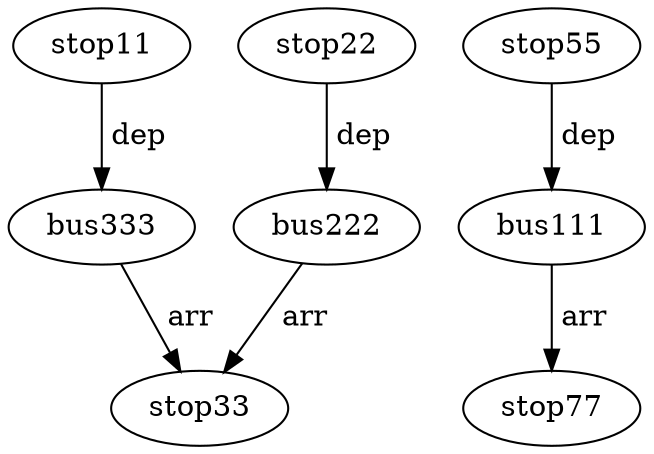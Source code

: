 digraph G
{


  stop11 -> bus333 [ label=" dep" ];
  bus333 -> stop33 [ label=" arr" ];
  stop22 -> bus222 [ label=" dep" ];
  bus222 -> stop33 [ label=" arr" ];
  stop55 -> bus111 [ label=" dep" ];
  bus111 -> stop77 [ label=" arr" ];
}
